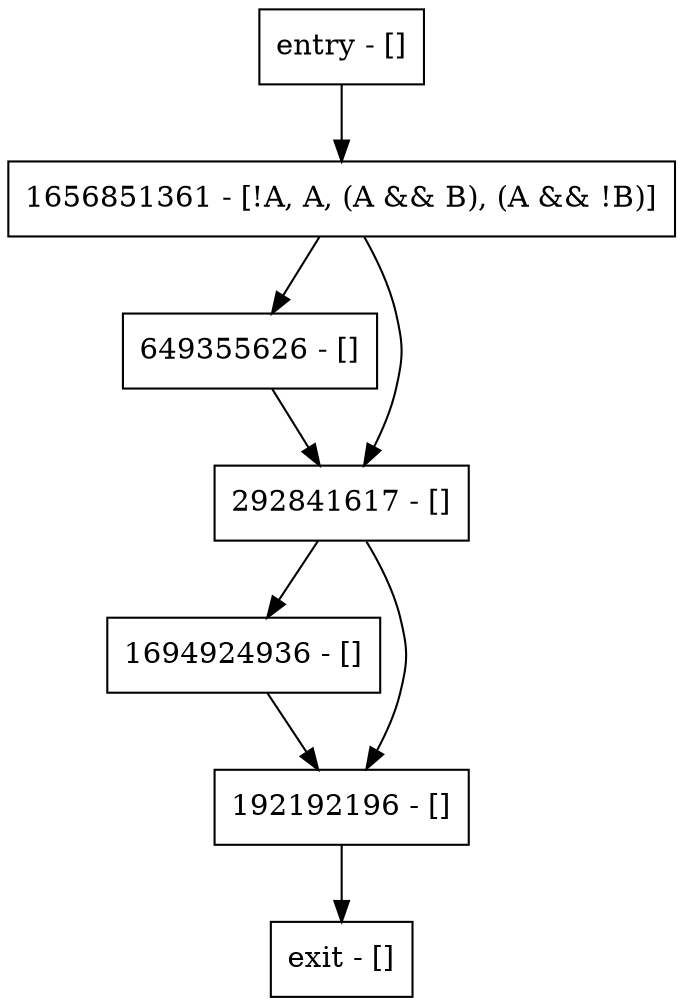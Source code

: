 digraph main {
node [shape=record];
entry [label="entry - []"];
exit [label="exit - []"];
1694924936 [label="1694924936 - []"];
192192196 [label="192192196 - []"];
649355626 [label="649355626 - []"];
292841617 [label="292841617 - []"];
1656851361 [label="1656851361 - [!A, A, (A && B), (A && !B)]"];
entry;
exit;
entry -> 1656851361;
1694924936 -> 192192196;
192192196 -> exit;
649355626 -> 292841617;
292841617 -> 1694924936;
292841617 -> 192192196;
1656851361 -> 649355626;
1656851361 -> 292841617;
}
